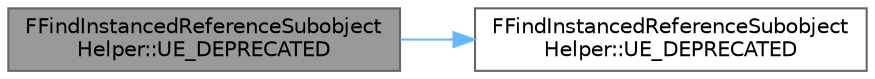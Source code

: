 digraph "FFindInstancedReferenceSubobjectHelper::UE_DEPRECATED"
{
 // INTERACTIVE_SVG=YES
 // LATEX_PDF_SIZE
  bgcolor="transparent";
  edge [fontname=Helvetica,fontsize=10,labelfontname=Helvetica,labelfontsize=10];
  node [fontname=Helvetica,fontsize=10,shape=box,height=0.2,width=0.4];
  rankdir="LR";
  Node1 [id="Node000001",label="FFindInstancedReferenceSubobject\lHelper::UE_DEPRECATED",height=0.2,width=0.4,color="gray40", fillcolor="grey60", style="filled", fontcolor="black",tooltip=" "];
  Node1 -> Node2 [id="edge1_Node000001_Node000002",color="steelblue1",style="solid",tooltip=" "];
  Node2 [id="Node000002",label="FFindInstancedReferenceSubobject\lHelper::UE_DEPRECATED",height=0.2,width=0.4,color="grey40", fillcolor="white", style="filled",URL="$d5/d1a/classFFindInstancedReferenceSubobjectHelper.html#a0760445d2fcb3d18daf0917dfdd209f3",tooltip=" "];
}
